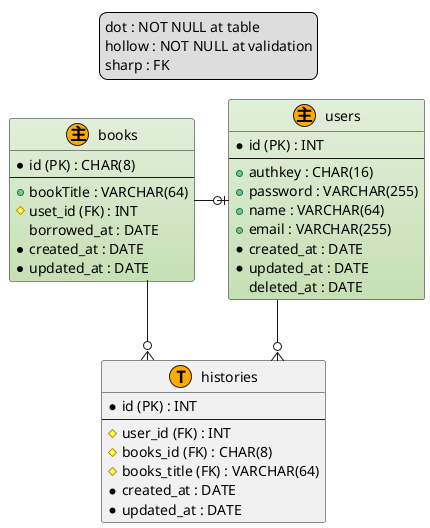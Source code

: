 @startuml Library

!define MAIN_ENTITY #E2EFDA-C6E0B4
!define MASTER_MARK_COLOR AAFFAA
!define TRANSACTION_MARK_COLOR FFAA00

skinparam linetype ortho

legend top
  dot : NOT NULL at table
  hollow : NOT NULL at validation
  sharp : FK
end legend

entity users <<主,TRANSACTION_MARK_COLOR>> MAIN_ENTITY {
  * id (PK) : INT  
  --
  + authkey : CHAR(16) 
  + password : VARCHAR(255)
  + name : VARCHAR(64)
  + email : VARCHAR(255)
  * created_at : DATE
  * updated_at : DATE
  deleted_at : DATE
}

entity books <<主,TRANSACTION_MARK_COLOR>> MAIN_ENTITY {
  * id (PK) : CHAR(8)
  --
  + bookTitle : VARCHAR(64)
  # uset_id (FK) : INT
  borrowed_at : DATE
  * created_at : DATE
  * updated_at : DATE
}

entity histories <<T,TRANSACTION_MARK_COLOR>>{
  * id (PK) : INT
  --
  # user_id (FK) : INT
  # books_id (FK) : CHAR(8)
  # books_title (FK) : VARCHAR(64)
  * created_at : DATE
  * updated_at : DATE
}

users -d-o{ histories
books -o{ histories
books -o| users

@enduml